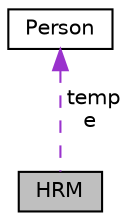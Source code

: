 digraph "HRM"
{
  edge [fontname="Helvetica",fontsize="10",labelfontname="Helvetica",labelfontsize="10"];
  node [fontname="Helvetica",fontsize="10",shape=record];
  Node1 [label="HRM",height=0.2,width=0.4,color="black", fillcolor="grey75", style="filled", fontcolor="black"];
  Node2 -> Node1 [dir="back",color="darkorchid3",fontsize="10",style="dashed",label=" temp\ne" ];
  Node2 [label="Person",height=0.2,width=0.4,color="black", fillcolor="white", style="filled",URL="$classPerson.html"];
}
